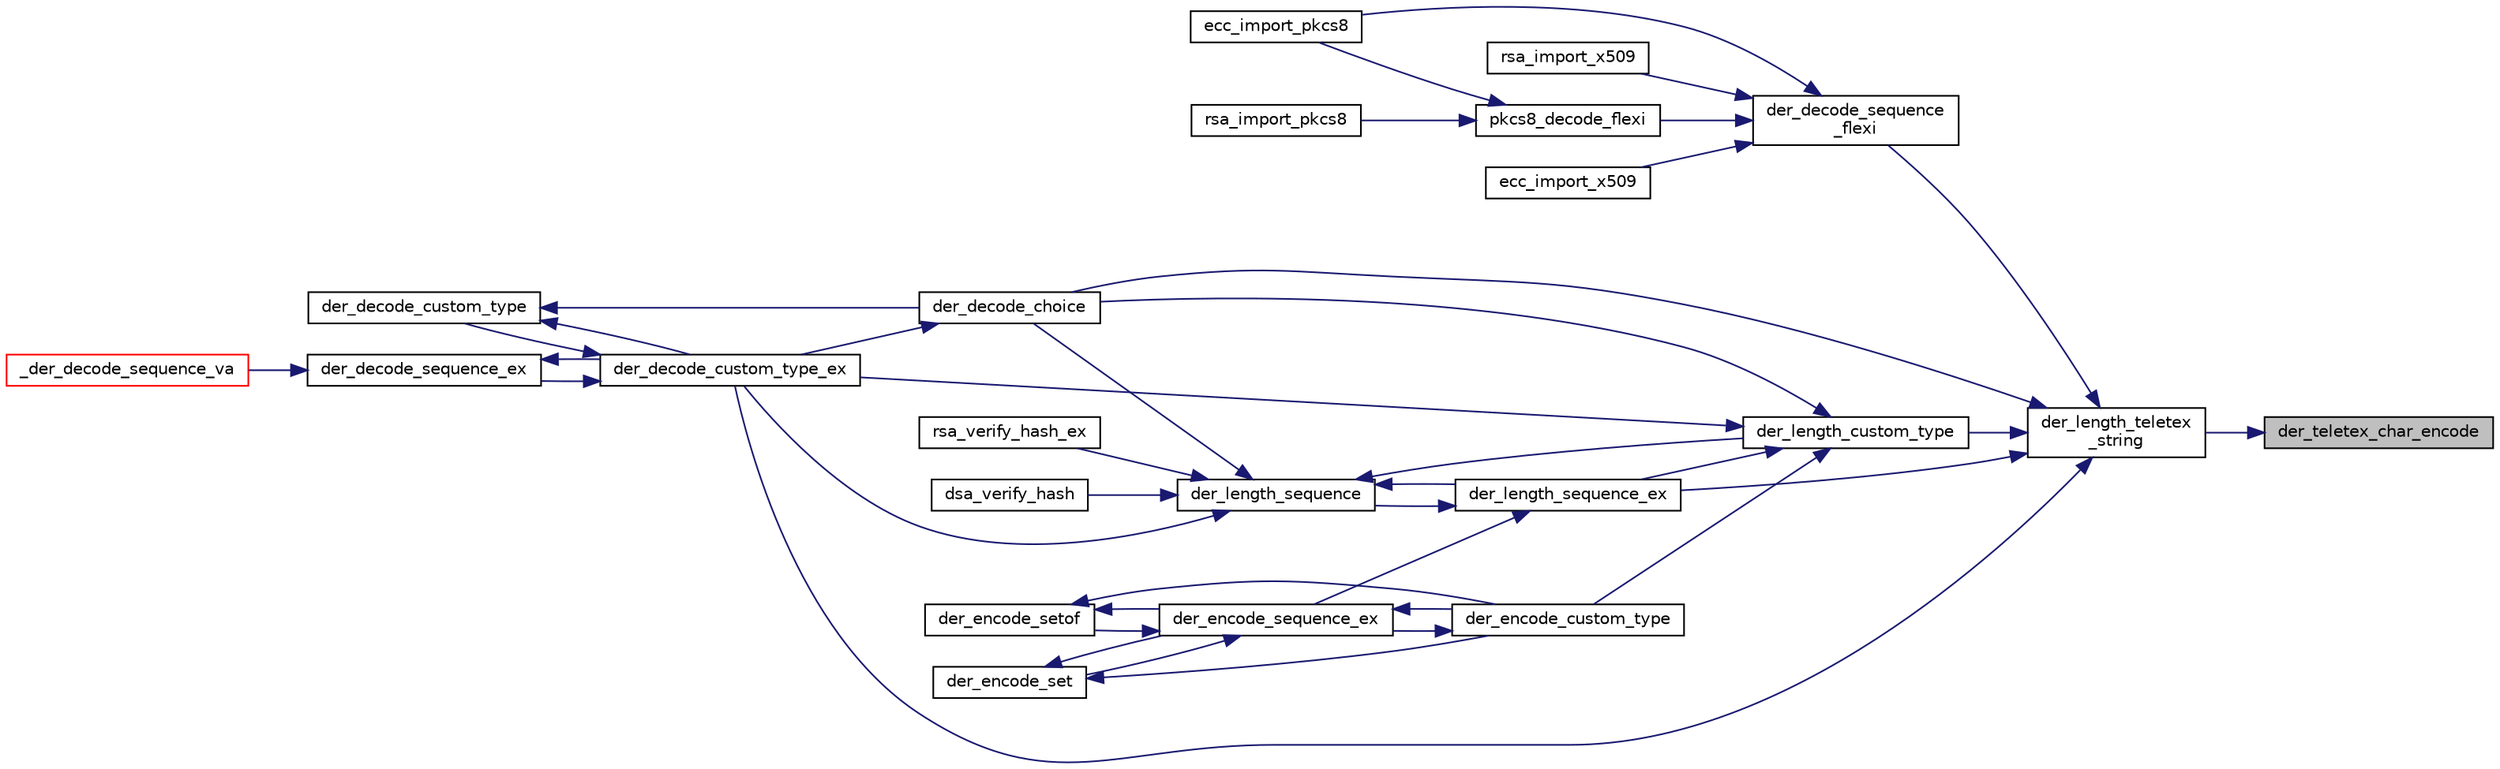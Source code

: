 digraph "der_teletex_char_encode"
{
 // LATEX_PDF_SIZE
  edge [fontname="Helvetica",fontsize="10",labelfontname="Helvetica",labelfontsize="10"];
  node [fontname="Helvetica",fontsize="10",shape=record];
  rankdir="RL";
  Node37 [label="der_teletex_char_encode",height=0.2,width=0.4,color="black", fillcolor="grey75", style="filled", fontcolor="black",tooltip=" "];
  Node37 -> Node38 [dir="back",color="midnightblue",fontsize="10",style="solid"];
  Node38 [label="der_length_teletex\l_string",height=0.2,width=0.4,color="black", fillcolor="white", style="filled",URL="$der__length__teletex__string_8c.html#a2b3c8aa9d2c26839f9100fdc0286cd93",tooltip="Gets length of DER encoding of teletex STRING."];
  Node38 -> Node39 [dir="back",color="midnightblue",fontsize="10",style="solid"];
  Node39 [label="der_decode_choice",height=0.2,width=0.4,color="black", fillcolor="white", style="filled",URL="$der__decode__choice_8c.html#abbc3f8406cbf0c2d75b1c801192dcad4",tooltip="Decode a CHOICE."];
  Node39 -> Node40 [dir="back",color="midnightblue",fontsize="10",style="solid"];
  Node40 [label="der_decode_custom_type_ex",height=0.2,width=0.4,color="black", fillcolor="white", style="filled",URL="$der__decode__custom__type_8c.html#aaa3acc13042e5d9244ac279a354775fe",tooltip="Extended-decode a Custom type."];
  Node40 -> Node41 [dir="back",color="midnightblue",fontsize="10",style="solid"];
  Node41 [label="der_decode_custom_type",height=0.2,width=0.4,color="black", fillcolor="white", style="filled",URL="$der__decode__custom__type_8c.html#a698f6c64586707819ebd6f90a14264e8",tooltip="Decode a Custom type."];
  Node41 -> Node39 [dir="back",color="midnightblue",fontsize="10",style="solid"];
  Node41 -> Node40 [dir="back",color="midnightblue",fontsize="10",style="solid"];
  Node40 -> Node42 [dir="back",color="midnightblue",fontsize="10",style="solid"];
  Node42 [label="der_decode_sequence_ex",height=0.2,width=0.4,color="black", fillcolor="white", style="filled",URL="$der__decode__sequence__ex_8c.html#a388cbc3f5c404637bc51f9dfb2d4f677",tooltip="Decode a SEQUENCE."];
  Node42 -> Node43 [dir="back",color="midnightblue",fontsize="10",style="solid"];
  Node43 [label="_der_decode_sequence_va",height=0.2,width=0.4,color="red", fillcolor="white", style="filled",URL="$der__decode__sequence__multi_8c.html#a1c505b541a0ed6ddcdccc8ddcef9ed9e",tooltip="Decode a SEQUENCE type using a VA list."];
  Node42 -> Node40 [dir="back",color="midnightblue",fontsize="10",style="solid"];
  Node38 -> Node40 [dir="back",color="midnightblue",fontsize="10",style="solid"];
  Node38 -> Node57 [dir="back",color="midnightblue",fontsize="10",style="solid"];
  Node57 [label="der_decode_sequence\l_flexi",height=0.2,width=0.4,color="black", fillcolor="white", style="filled",URL="$der__decode__sequence__flexi_8c.html#acec68888a6eae3b64f54b37cfb43d9b1",tooltip="ASN.1 DER Flexi(ble) decoder will decode arbitrary DER packets and create a linked list of the decode..."];
  Node57 -> Node58 [dir="back",color="midnightblue",fontsize="10",style="solid"];
  Node58 [label="ecc_import_pkcs8",height=0.2,width=0.4,color="black", fillcolor="white", style="filled",URL="$ecc__import__pkcs8_8c.html#a0f0e747f119685eee3cc412f4480c52e",tooltip=" "];
  Node57 -> Node59 [dir="back",color="midnightblue",fontsize="10",style="solid"];
  Node59 [label="ecc_import_x509",height=0.2,width=0.4,color="black", fillcolor="white", style="filled",URL="$ecc__import__x509_8c.html#abd7477bc1144cdfd4f9e2da835eefbf6",tooltip="Import an ECC key from a X.509 certificate."];
  Node57 -> Node60 [dir="back",color="midnightblue",fontsize="10",style="solid"];
  Node60 [label="pkcs8_decode_flexi",height=0.2,width=0.4,color="black", fillcolor="white", style="filled",URL="$pkcs8__decode__flexi_8c.html#a1b0d8fcf234d94638b2554ccea725003",tooltip="PKCS#8 decrypt if necessary & flexi-decode."];
  Node60 -> Node58 [dir="back",color="midnightblue",fontsize="10",style="solid"];
  Node60 -> Node52 [dir="back",color="midnightblue",fontsize="10",style="solid"];
  Node52 [label="rsa_import_pkcs8",height=0.2,width=0.4,color="black", fillcolor="white", style="filled",URL="$rsa__import__pkcs8_8c.html#a3d44c6233a326316f7fb01c9d834fad4",tooltip="Import an RSAPublicKey or RSAPrivateKey in PKCS#8 format."];
  Node57 -> Node53 [dir="back",color="midnightblue",fontsize="10",style="solid"];
  Node53 [label="rsa_import_x509",height=0.2,width=0.4,color="black", fillcolor="white", style="filled",URL="$rsa__import__x509_8c.html#af7fd232bdc803e8d3f8a109dc171110d",tooltip="Import an RSA key from a X.509 certificate."];
  Node38 -> Node61 [dir="back",color="midnightblue",fontsize="10",style="solid"];
  Node61 [label="der_length_custom_type",height=0.2,width=0.4,color="black", fillcolor="white", style="filled",URL="$der__length__custom__type_8c.html#aff691792e4f0be46252fad3b9aa4955c",tooltip="Get the length of a DER custom type."];
  Node61 -> Node39 [dir="back",color="midnightblue",fontsize="10",style="solid"];
  Node61 -> Node40 [dir="back",color="midnightblue",fontsize="10",style="solid"];
  Node61 -> Node62 [dir="back",color="midnightblue",fontsize="10",style="solid"];
  Node62 [label="der_encode_custom_type",height=0.2,width=0.4,color="black", fillcolor="white", style="filled",URL="$der__encode__custom__type_8c.html#a20c801e1d73f944c7f43acc2228211b2",tooltip="Encode a Custom Type."];
  Node62 -> Node63 [dir="back",color="midnightblue",fontsize="10",style="solid"];
  Node63 [label="der_encode_sequence_ex",height=0.2,width=0.4,color="black", fillcolor="white", style="filled",URL="$der__encode__sequence__ex_8c.html#af435bfc378dd9f42af2a211c0fe1aced",tooltip="Encode a SEQUENCE."];
  Node63 -> Node62 [dir="back",color="midnightblue",fontsize="10",style="solid"];
  Node63 -> Node64 [dir="back",color="midnightblue",fontsize="10",style="solid"];
  Node64 [label="der_encode_set",height=0.2,width=0.4,color="black", fillcolor="white", style="filled",URL="$der__encode__set_8c.html#a4aa04a42171146d2f510e41b84dd72f1",tooltip=" "];
  Node64 -> Node62 [dir="back",color="midnightblue",fontsize="10",style="solid"];
  Node64 -> Node63 [dir="back",color="midnightblue",fontsize="10",style="solid"];
  Node63 -> Node65 [dir="back",color="midnightblue",fontsize="10",style="solid"];
  Node65 [label="der_encode_setof",height=0.2,width=0.4,color="black", fillcolor="white", style="filled",URL="$der__encode__setof_8c.html#a5187d93224e9b002d4e7db8c7d721339",tooltip="Encode a SETOF stucture."];
  Node65 -> Node62 [dir="back",color="midnightblue",fontsize="10",style="solid"];
  Node65 -> Node63 [dir="back",color="midnightblue",fontsize="10",style="solid"];
  Node61 -> Node66 [dir="back",color="midnightblue",fontsize="10",style="solid"];
  Node66 [label="der_length_sequence_ex",height=0.2,width=0.4,color="black", fillcolor="white", style="filled",URL="$der__length__sequence_8c.html#ad3804ae56675e41a9d142c62d6c3bb2d",tooltip=" "];
  Node66 -> Node63 [dir="back",color="midnightblue",fontsize="10",style="solid"];
  Node66 -> Node67 [dir="back",color="midnightblue",fontsize="10",style="solid"];
  Node67 [label="der_length_sequence",height=0.2,width=0.4,color="black", fillcolor="white", style="filled",URL="$der__length__sequence_8c.html#a46c60ff7d1e17a527913809bffe41546",tooltip="Get the length of a DER sequence."];
  Node67 -> Node39 [dir="back",color="midnightblue",fontsize="10",style="solid"];
  Node67 -> Node40 [dir="back",color="midnightblue",fontsize="10",style="solid"];
  Node67 -> Node61 [dir="back",color="midnightblue",fontsize="10",style="solid"];
  Node67 -> Node66 [dir="back",color="midnightblue",fontsize="10",style="solid"];
  Node67 -> Node68 [dir="back",color="midnightblue",fontsize="10",style="solid"];
  Node68 [label="dsa_verify_hash",height=0.2,width=0.4,color="black", fillcolor="white", style="filled",URL="$dsa__verify__hash_8c.html#ac636d46984e6c51a1e60a3d27a5a7da1",tooltip="Verify a DSA signature."];
  Node67 -> Node69 [dir="back",color="midnightblue",fontsize="10",style="solid"];
  Node69 [label="rsa_verify_hash_ex",height=0.2,width=0.4,color="black", fillcolor="white", style="filled",URL="$rsa__verify__hash_8c.html#af3e9ec6fff93de785cd2528f5b295ca2",tooltip="PKCS #1 de-sign then v1.5 or PSS depad."];
  Node38 -> Node66 [dir="back",color="midnightblue",fontsize="10",style="solid"];
}
